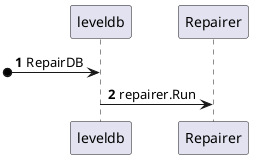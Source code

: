 @startuml
'https://plantuml.com/sequence-diagram

autonumber
[o-> leveldb: RepairDB
leveldb -> Repairer: repairer.Run

@enduml